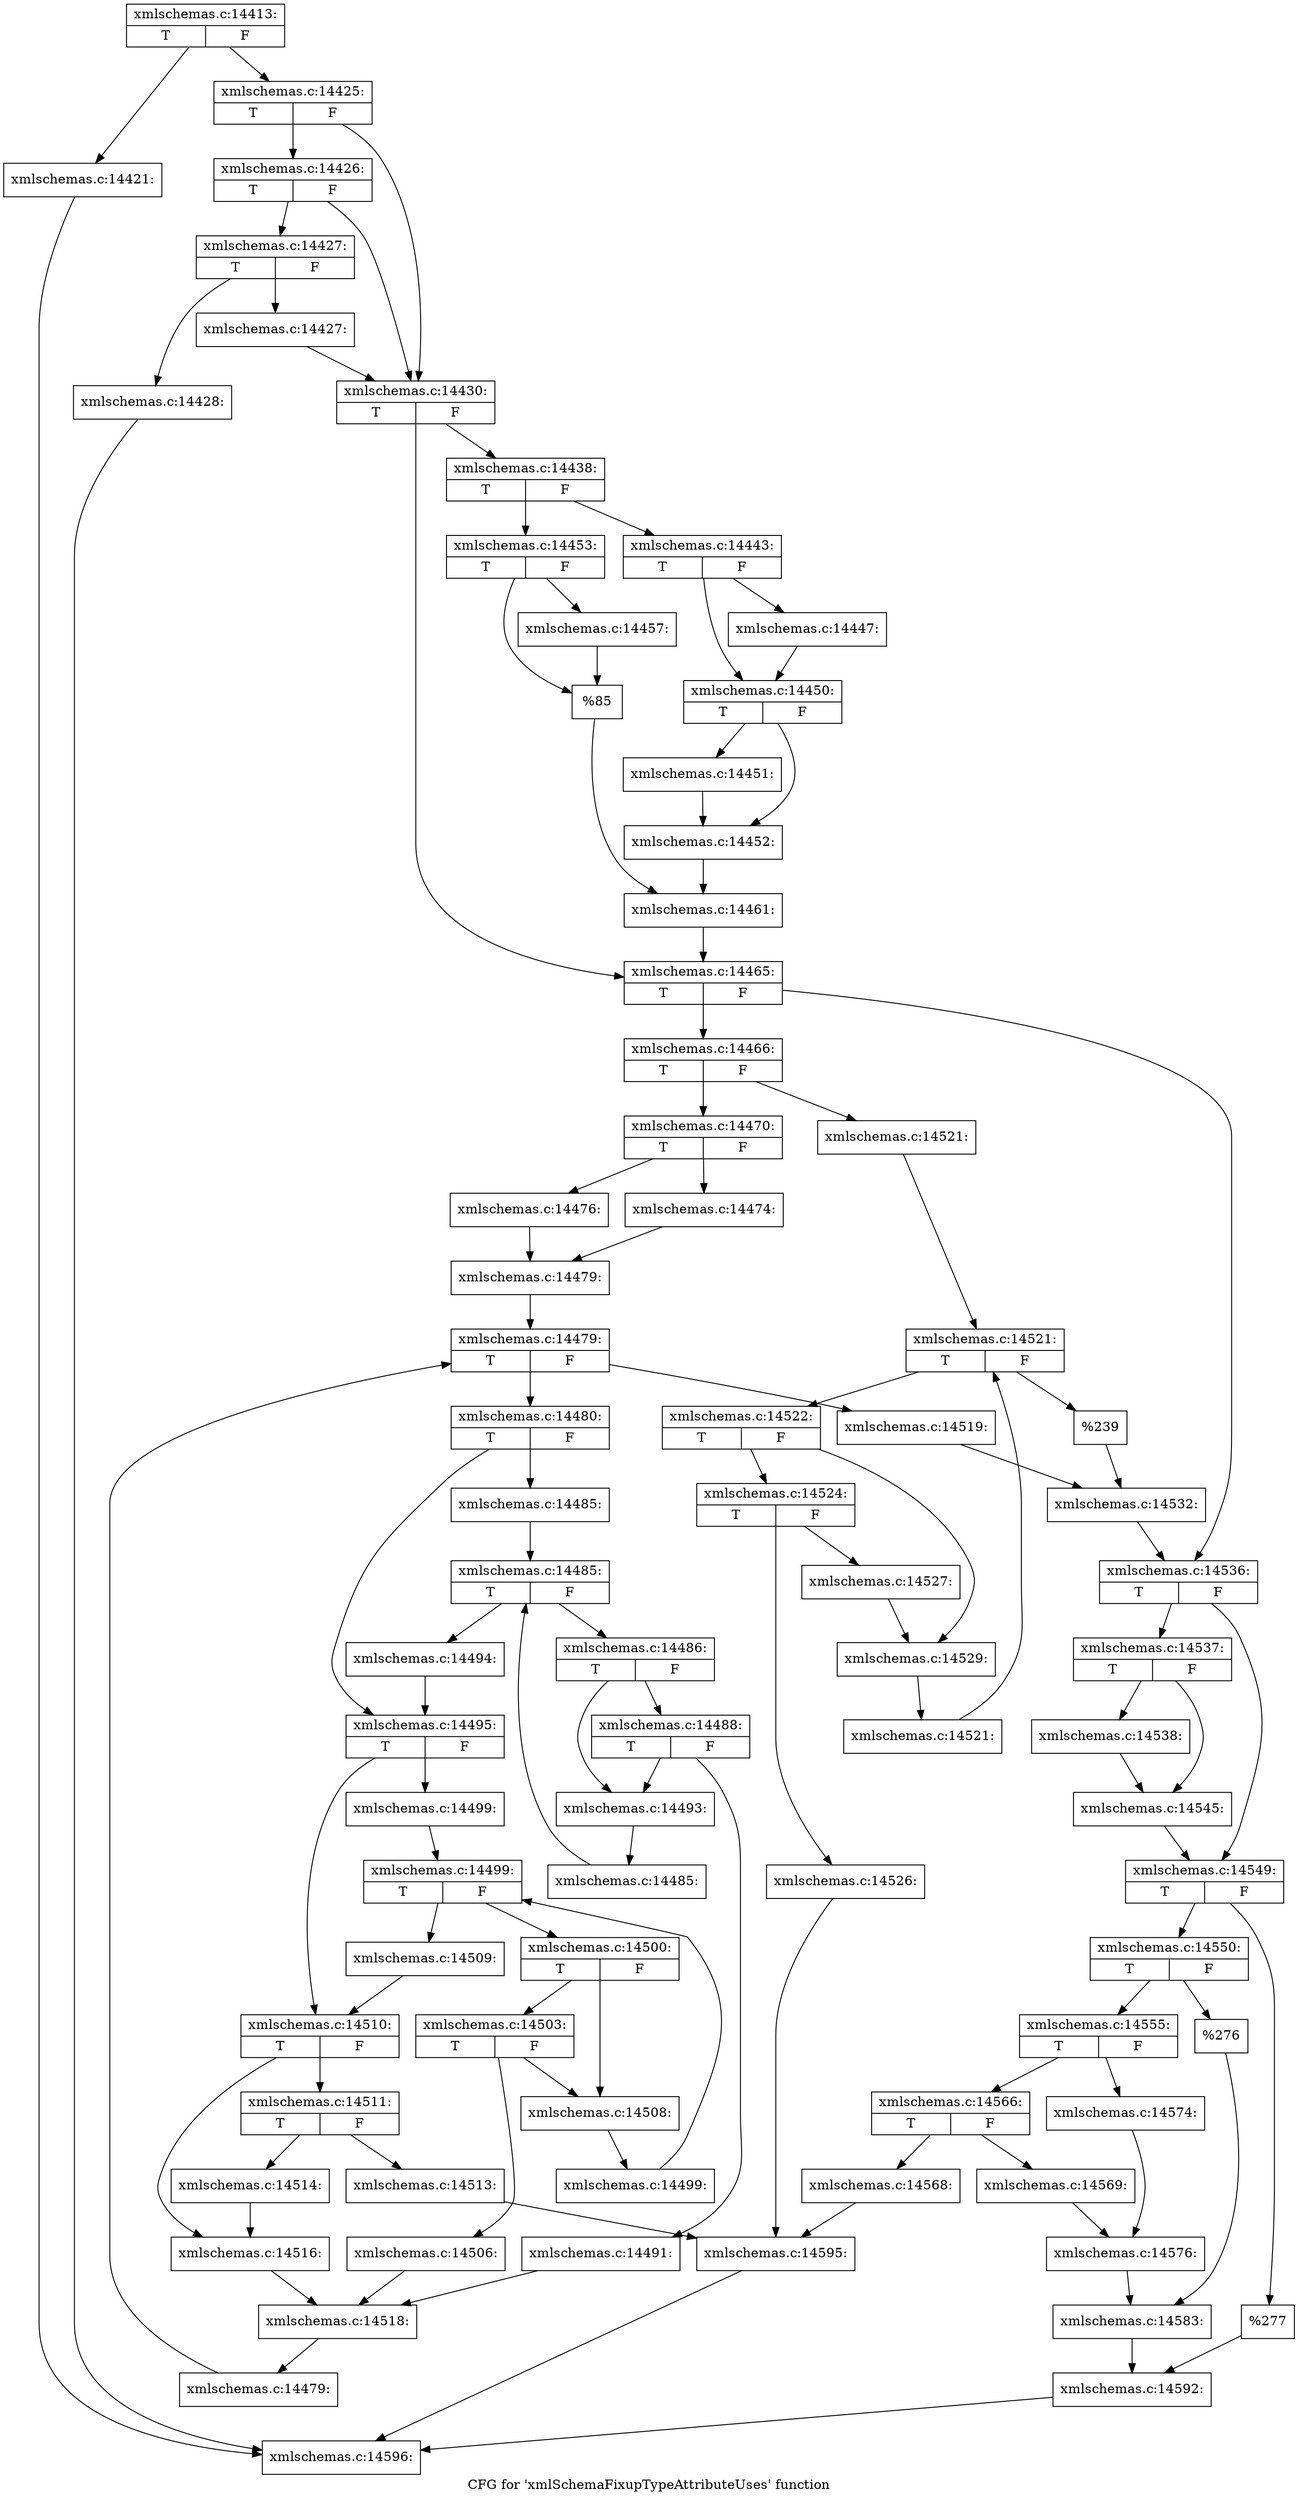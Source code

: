 digraph "CFG for 'xmlSchemaFixupTypeAttributeUses' function" {
	label="CFG for 'xmlSchemaFixupTypeAttributeUses' function";

	Node0x5294e70 [shape=record,label="{xmlschemas.c:14413:|{<s0>T|<s1>F}}"];
	Node0x5294e70 -> Node0x529d920;
	Node0x5294e70 -> Node0x529d970;
	Node0x529d920 [shape=record,label="{xmlschemas.c:14421:}"];
	Node0x529d920 -> Node0x5294ab0;
	Node0x529d970 [shape=record,label="{xmlschemas.c:14425:|{<s0>T|<s1>F}}"];
	Node0x529d970 -> Node0x529e870;
	Node0x529d970 -> Node0x529e820;
	Node0x529e870 [shape=record,label="{xmlschemas.c:14426:|{<s0>T|<s1>F}}"];
	Node0x529e870 -> Node0x529e7d0;
	Node0x529e870 -> Node0x529e820;
	Node0x529e7d0 [shape=record,label="{xmlschemas.c:14427:|{<s0>T|<s1>F}}"];
	Node0x529e7d0 -> Node0x529ef50;
	Node0x529e7d0 -> Node0x529efa0;
	Node0x529ef50 [shape=record,label="{xmlschemas.c:14428:}"];
	Node0x529ef50 -> Node0x5294ab0;
	Node0x529efa0 [shape=record,label="{xmlschemas.c:14427:}"];
	Node0x529efa0 -> Node0x529e820;
	Node0x529e820 [shape=record,label="{xmlschemas.c:14430:|{<s0>T|<s1>F}}"];
	Node0x529e820 -> Node0x529fc80;
	Node0x529e820 -> Node0x529fcd0;
	Node0x529fc80 [shape=record,label="{xmlschemas.c:14438:|{<s0>T|<s1>F}}"];
	Node0x529fc80 -> Node0x52a0090;
	Node0x529fc80 -> Node0x52a0130;
	Node0x52a0090 [shape=record,label="{xmlschemas.c:14443:|{<s0>T|<s1>F}}"];
	Node0x52a0090 -> Node0x52a0550;
	Node0x52a0090 -> Node0x52a05a0;
	Node0x52a0550 [shape=record,label="{xmlschemas.c:14447:}"];
	Node0x52a0550 -> Node0x52a05a0;
	Node0x52a05a0 [shape=record,label="{xmlschemas.c:14450:|{<s0>T|<s1>F}}"];
	Node0x52a05a0 -> Node0x52a13d0;
	Node0x52a05a0 -> Node0x52a1420;
	Node0x52a13d0 [shape=record,label="{xmlschemas.c:14451:}"];
	Node0x52a13d0 -> Node0x52a1420;
	Node0x52a1420 [shape=record,label="{xmlschemas.c:14452:}"];
	Node0x52a1420 -> Node0x52a00e0;
	Node0x52a0130 [shape=record,label="{xmlschemas.c:14453:|{<s0>T|<s1>F}}"];
	Node0x52a0130 -> Node0x52a1dd0;
	Node0x52a0130 -> Node0x52a1e20;
	Node0x52a1dd0 [shape=record,label="{xmlschemas.c:14457:}"];
	Node0x52a1dd0 -> Node0x52a1e20;
	Node0x52a1e20 [shape=record,label="{%85}"];
	Node0x52a1e20 -> Node0x52a00e0;
	Node0x52a00e0 [shape=record,label="{xmlschemas.c:14461:}"];
	Node0x52a00e0 -> Node0x529fcd0;
	Node0x529fcd0 [shape=record,label="{xmlschemas.c:14465:|{<s0>T|<s1>F}}"];
	Node0x529fcd0 -> Node0x52a2b40;
	Node0x529fcd0 -> Node0x52a2b90;
	Node0x52a2b40 [shape=record,label="{xmlschemas.c:14466:|{<s0>T|<s1>F}}"];
	Node0x52a2b40 -> Node0x52a3710;
	Node0x52a2b40 -> Node0x52a37b0;
	Node0x52a3710 [shape=record,label="{xmlschemas.c:14470:|{<s0>T|<s1>F}}"];
	Node0x52a3710 -> Node0x52a4170;
	Node0x52a3710 -> Node0x52a4210;
	Node0x52a4170 [shape=record,label="{xmlschemas.c:14474:}"];
	Node0x52a4170 -> Node0x52a41c0;
	Node0x52a4210 [shape=record,label="{xmlschemas.c:14476:}"];
	Node0x52a4210 -> Node0x52a41c0;
	Node0x52a41c0 [shape=record,label="{xmlschemas.c:14479:}"];
	Node0x52a41c0 -> Node0x52a4ad0;
	Node0x52a4ad0 [shape=record,label="{xmlschemas.c:14479:|{<s0>T|<s1>F}}"];
	Node0x52a4ad0 -> Node0x52a4db0;
	Node0x52a4ad0 -> Node0x52a4930;
	Node0x52a4db0 [shape=record,label="{xmlschemas.c:14480:|{<s0>T|<s1>F}}"];
	Node0x52a4db0 -> Node0x52a5680;
	Node0x52a4db0 -> Node0x52a56d0;
	Node0x52a5680 [shape=record,label="{xmlschemas.c:14485:}"];
	Node0x52a5680 -> Node0x52a5b00;
	Node0x52a5b00 [shape=record,label="{xmlschemas.c:14485:|{<s0>T|<s1>F}}"];
	Node0x52a5b00 -> Node0x52a5de0;
	Node0x52a5b00 -> Node0x52a5960;
	Node0x52a5de0 [shape=record,label="{xmlschemas.c:14486:|{<s0>T|<s1>F}}"];
	Node0x52a5de0 -> Node0x52a6750;
	Node0x52a5de0 -> Node0x52a6700;
	Node0x52a6750 [shape=record,label="{xmlschemas.c:14488:|{<s0>T|<s1>F}}"];
	Node0x52a6750 -> Node0x52a66b0;
	Node0x52a6750 -> Node0x52a6700;
	Node0x52a66b0 [shape=record,label="{xmlschemas.c:14491:}"];
	Node0x52a66b0 -> Node0x52a7260;
	Node0x52a6700 [shape=record,label="{xmlschemas.c:14493:}"];
	Node0x52a6700 -> Node0x52a5d50;
	Node0x52a5d50 [shape=record,label="{xmlschemas.c:14485:}"];
	Node0x52a5d50 -> Node0x52a5b00;
	Node0x52a5960 [shape=record,label="{xmlschemas.c:14494:}"];
	Node0x52a5960 -> Node0x52a56d0;
	Node0x52a56d0 [shape=record,label="{xmlschemas.c:14495:|{<s0>T|<s1>F}}"];
	Node0x52a56d0 -> Node0x4fd4360;
	Node0x52a56d0 -> Node0x4fd43b0;
	Node0x4fd4360 [shape=record,label="{xmlschemas.c:14499:}"];
	Node0x4fd4360 -> Node0x4fd47e0;
	Node0x4fd47e0 [shape=record,label="{xmlschemas.c:14499:|{<s0>T|<s1>F}}"];
	Node0x4fd47e0 -> Node0x4fd4ac0;
	Node0x4fd47e0 -> Node0x4fd4640;
	Node0x4fd4ac0 [shape=record,label="{xmlschemas.c:14500:|{<s0>T|<s1>F}}"];
	Node0x4fd4ac0 -> Node0x4fd5300;
	Node0x4fd4ac0 -> Node0x4fd52b0;
	Node0x4fd5300 [shape=record,label="{xmlschemas.c:14503:|{<s0>T|<s1>F}}"];
	Node0x4fd5300 -> Node0x4fd5260;
	Node0x4fd5300 -> Node0x4fd52b0;
	Node0x4fd5260 [shape=record,label="{xmlschemas.c:14506:}"];
	Node0x4fd5260 -> Node0x52a7260;
	Node0x4fd52b0 [shape=record,label="{xmlschemas.c:14508:}"];
	Node0x4fd52b0 -> Node0x4fd4a30;
	Node0x4fd4a30 [shape=record,label="{xmlschemas.c:14499:}"];
	Node0x4fd4a30 -> Node0x4fd47e0;
	Node0x4fd4640 [shape=record,label="{xmlschemas.c:14509:}"];
	Node0x4fd4640 -> Node0x4fd43b0;
	Node0x4fd43b0 [shape=record,label="{xmlschemas.c:14510:|{<s0>T|<s1>F}}"];
	Node0x4fd43b0 -> Node0x4fd6670;
	Node0x4fd43b0 -> Node0x4fd66c0;
	Node0x4fd6670 [shape=record,label="{xmlschemas.c:14511:|{<s0>T|<s1>F}}"];
	Node0x4fd6670 -> Node0x4fd6d30;
	Node0x4fd6670 -> Node0x4fd6d80;
	Node0x4fd6d30 [shape=record,label="{xmlschemas.c:14513:}"];
	Node0x4fd6d30 -> Node0x4fd7190;
	Node0x4fd6d80 [shape=record,label="{xmlschemas.c:14514:}"];
	Node0x4fd6d80 -> Node0x4fd66c0;
	Node0x4fd66c0 [shape=record,label="{xmlschemas.c:14516:}"];
	Node0x4fd66c0 -> Node0x52a7260;
	Node0x52a7260 [shape=record,label="{xmlschemas.c:14518:}"];
	Node0x52a7260 -> Node0x52a4d20;
	Node0x52a4d20 [shape=record,label="{xmlschemas.c:14479:}"];
	Node0x52a4d20 -> Node0x52a4ad0;
	Node0x52a4930 [shape=record,label="{xmlschemas.c:14519:}"];
	Node0x52a4930 -> Node0x52a3760;
	Node0x52a37b0 [shape=record,label="{xmlschemas.c:14521:}"];
	Node0x52a37b0 -> Node0x4fd7fe0;
	Node0x4fd7fe0 [shape=record,label="{xmlschemas.c:14521:|{<s0>T|<s1>F}}"];
	Node0x4fd7fe0 -> Node0x52b0100;
	Node0x4fd7fe0 -> Node0x4fd7e40;
	Node0x52b0100 [shape=record,label="{xmlschemas.c:14522:|{<s0>T|<s1>F}}"];
	Node0x52b0100 -> Node0x52b09d0;
	Node0x52b0100 -> Node0x52b0a20;
	Node0x52b09d0 [shape=record,label="{xmlschemas.c:14524:|{<s0>T|<s1>F}}"];
	Node0x52b09d0 -> Node0x52b1090;
	Node0x52b09d0 -> Node0x52b10e0;
	Node0x52b1090 [shape=record,label="{xmlschemas.c:14526:}"];
	Node0x52b1090 -> Node0x4fd7190;
	Node0x52b10e0 [shape=record,label="{xmlschemas.c:14527:}"];
	Node0x52b10e0 -> Node0x52b0a20;
	Node0x52b0a20 [shape=record,label="{xmlschemas.c:14529:}"];
	Node0x52b0a20 -> Node0x4fd81b0;
	Node0x4fd81b0 [shape=record,label="{xmlschemas.c:14521:}"];
	Node0x4fd81b0 -> Node0x4fd7fe0;
	Node0x4fd7e40 [shape=record,label="{%239}"];
	Node0x4fd7e40 -> Node0x52a3760;
	Node0x52a3760 [shape=record,label="{xmlschemas.c:14532:}"];
	Node0x52a3760 -> Node0x52a2b90;
	Node0x52a2b90 [shape=record,label="{xmlschemas.c:14536:|{<s0>T|<s1>F}}"];
	Node0x52a2b90 -> Node0x52b22a0;
	Node0x52a2b90 -> Node0x52b22f0;
	Node0x52b22a0 [shape=record,label="{xmlschemas.c:14537:|{<s0>T|<s1>F}}"];
	Node0x52b22a0 -> Node0x52b25f0;
	Node0x52b22a0 -> Node0x52b2640;
	Node0x52b25f0 [shape=record,label="{xmlschemas.c:14538:}"];
	Node0x52b25f0 -> Node0x52b2640;
	Node0x52b2640 [shape=record,label="{xmlschemas.c:14545:}"];
	Node0x52b2640 -> Node0x52b22f0;
	Node0x52b22f0 [shape=record,label="{xmlschemas.c:14549:|{<s0>T|<s1>F}}"];
	Node0x52b22f0 -> Node0x52b3010;
	Node0x52b22f0 -> Node0x52b30b0;
	Node0x52b3010 [shape=record,label="{xmlschemas.c:14550:|{<s0>T|<s1>F}}"];
	Node0x52b3010 -> Node0x52b3530;
	Node0x52b3010 -> Node0x52b35d0;
	Node0x52b3530 [shape=record,label="{xmlschemas.c:14555:|{<s0>T|<s1>F}}"];
	Node0x52b3530 -> Node0x52b3ac0;
	Node0x52b3530 -> Node0x52b3b60;
	Node0x52b3ac0 [shape=record,label="{xmlschemas.c:14566:|{<s0>T|<s1>F}}"];
	Node0x52b3ac0 -> Node0x52b3ff0;
	Node0x52b3ac0 -> Node0x52b4040;
	Node0x52b3ff0 [shape=record,label="{xmlschemas.c:14568:}"];
	Node0x52b3ff0 -> Node0x4fd7190;
	Node0x52b4040 [shape=record,label="{xmlschemas.c:14569:}"];
	Node0x52b4040 -> Node0x52b3b10;
	Node0x52b3b60 [shape=record,label="{xmlschemas.c:14574:}"];
	Node0x52b3b60 -> Node0x52b3b10;
	Node0x52b3b10 [shape=record,label="{xmlschemas.c:14576:}"];
	Node0x52b3b10 -> Node0x52b3580;
	Node0x52b35d0 [shape=record,label="{%276}"];
	Node0x52b35d0 -> Node0x52b3580;
	Node0x52b3580 [shape=record,label="{xmlschemas.c:14583:}"];
	Node0x52b3580 -> Node0x52b3060;
	Node0x52b30b0 [shape=record,label="{%277}"];
	Node0x52b30b0 -> Node0x52b3060;
	Node0x52b3060 [shape=record,label="{xmlschemas.c:14592:}"];
	Node0x52b3060 -> Node0x5294ab0;
	Node0x4fd7190 [shape=record,label="{xmlschemas.c:14595:}"];
	Node0x4fd7190 -> Node0x5294ab0;
	Node0x5294ab0 [shape=record,label="{xmlschemas.c:14596:}"];
}
